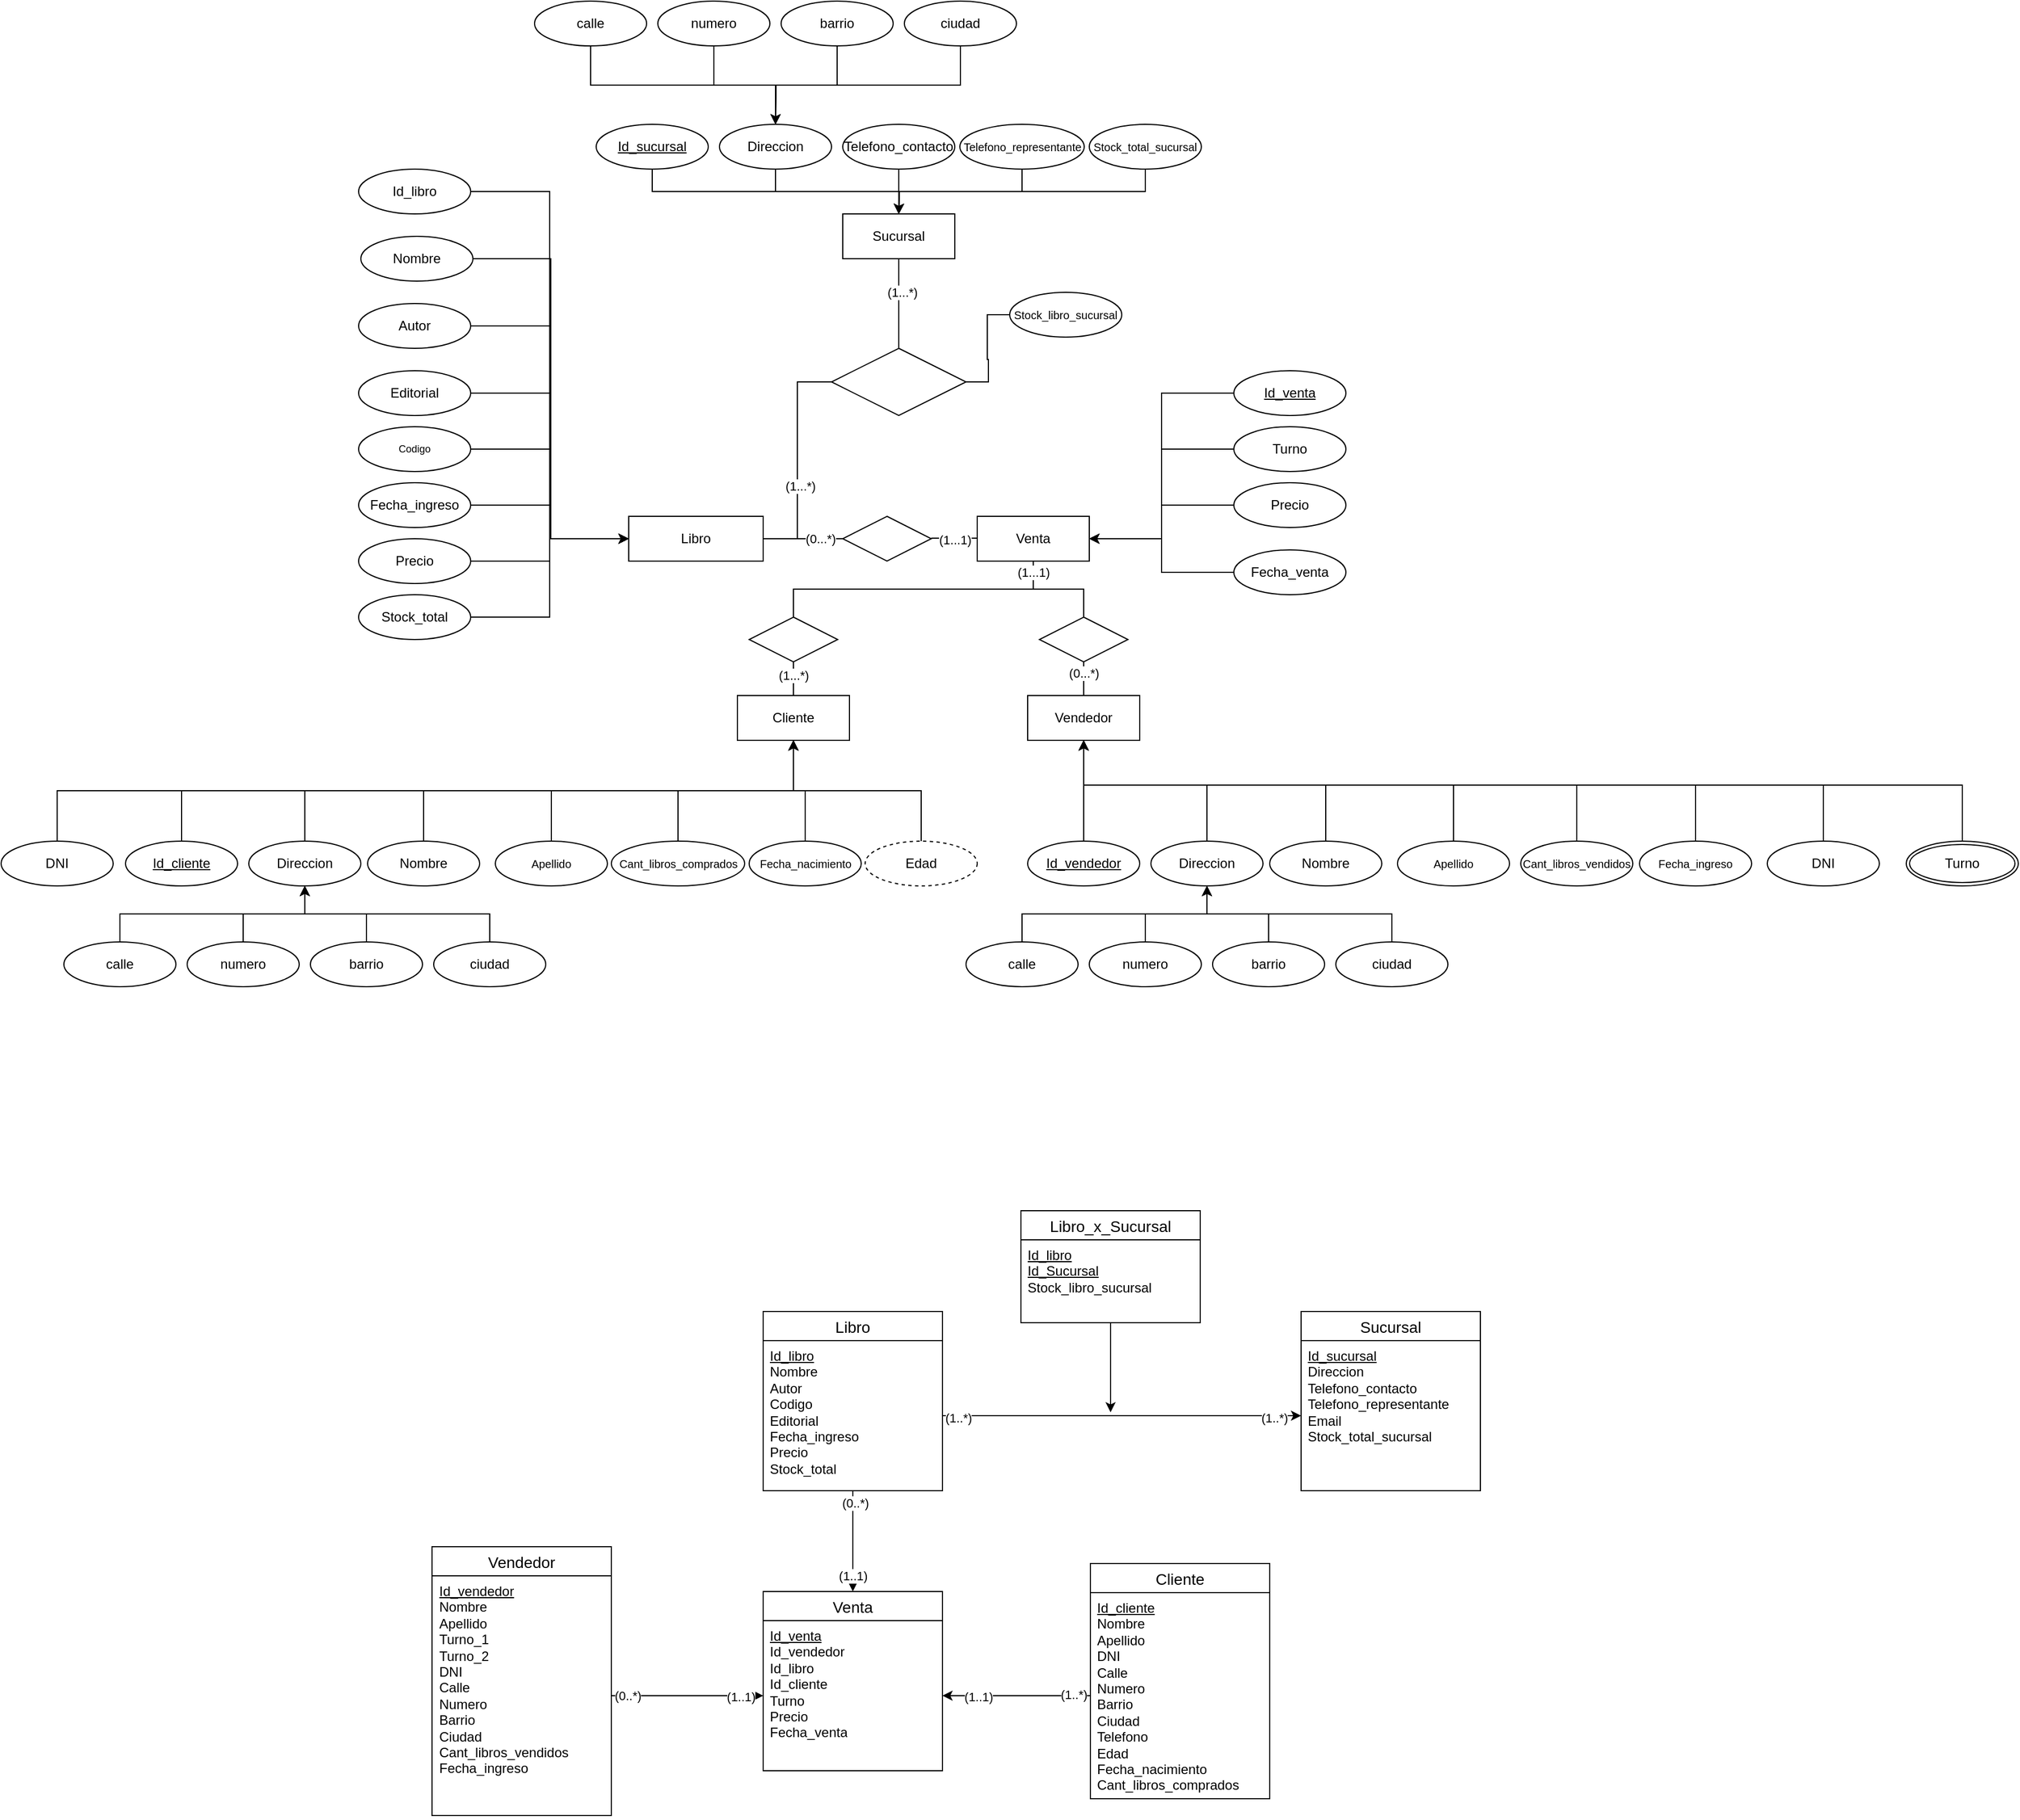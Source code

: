 <mxfile version="21.1.2" type="device">
  <diagram name="Página-1" id="pwqo31lUwQ6JgpZZq_dW">
    <mxGraphModel dx="2867" dy="2161" grid="1" gridSize="10" guides="1" tooltips="1" connect="1" arrows="1" fold="1" page="1" pageScale="1" pageWidth="827" pageHeight="1169" math="0" shadow="0">
      <root>
        <mxCell id="0" />
        <mxCell id="1" parent="0" />
        <mxCell id="98CrJo-8T_qRiIYL15IN-40" style="edgeStyle=orthogonalEdgeStyle;rounded=0;orthogonalLoop=1;jettySize=auto;html=1;entryX=0.5;entryY=0;entryDx=0;entryDy=0;" parent="1" edge="1">
          <mxGeometry relative="1" as="geometry">
            <mxPoint x="410.0" y="350" as="sourcePoint" />
            <mxPoint x="410.0" y="440" as="targetPoint" />
          </mxGeometry>
        </mxCell>
        <mxCell id="98CrJo-8T_qRiIYL15IN-43" value="(0..*)" style="edgeLabel;html=1;align=center;verticalAlign=middle;resizable=0;points=[];" parent="98CrJo-8T_qRiIYL15IN-40" vertex="1" connectable="0">
          <mxGeometry x="-0.756" y="2" relative="1" as="geometry">
            <mxPoint as="offset" />
          </mxGeometry>
        </mxCell>
        <mxCell id="98CrJo-8T_qRiIYL15IN-44" value="(1..1)" style="edgeLabel;html=1;align=center;verticalAlign=middle;resizable=0;points=[];" parent="98CrJo-8T_qRiIYL15IN-40" vertex="1" connectable="0">
          <mxGeometry x="0.682" relative="1" as="geometry">
            <mxPoint as="offset" />
          </mxGeometry>
        </mxCell>
        <mxCell id="98CrJo-8T_qRiIYL15IN-18" value="Libro" style="swimlane;fontStyle=0;childLayout=stackLayout;horizontal=1;startSize=26;horizontalStack=0;resizeParent=1;resizeParentMax=0;resizeLast=0;collapsible=1;marginBottom=0;align=center;fontSize=14;" parent="1" vertex="1">
          <mxGeometry x="330" y="190" width="160" height="160" as="geometry" />
        </mxCell>
        <mxCell id="98CrJo-8T_qRiIYL15IN-19" value="&lt;u&gt;Id_libro&lt;/u&gt;&lt;br&gt;Nombre&lt;br&gt;Autor&lt;br&gt;Codigo&lt;br&gt;Editorial&lt;br&gt;Fecha_ingreso&lt;br&gt;Precio&lt;br&gt;Stock_total" style="text;strokeColor=none;fillColor=none;spacingLeft=4;spacingRight=4;overflow=hidden;rotatable=0;points=[[0,0.5],[1,0.5]];portConstraint=eastwest;fontSize=12;whiteSpace=wrap;html=1;" parent="98CrJo-8T_qRiIYL15IN-18" vertex="1">
          <mxGeometry y="26" width="160" height="134" as="geometry" />
        </mxCell>
        <mxCell id="98CrJo-8T_qRiIYL15IN-23" value="Sucursal" style="swimlane;fontStyle=0;childLayout=stackLayout;horizontal=1;startSize=26;horizontalStack=0;resizeParent=1;resizeParentMax=0;resizeLast=0;collapsible=1;marginBottom=0;align=center;fontSize=14;" parent="1" vertex="1">
          <mxGeometry x="810" y="190" width="160" height="160" as="geometry" />
        </mxCell>
        <mxCell id="98CrJo-8T_qRiIYL15IN-24" value="&lt;u&gt;Id_sucursal&lt;br&gt;&lt;/u&gt;Direccion&lt;br&gt;Telefono_contacto&lt;br&gt;Telefono_representante&lt;br&gt;Email&lt;br&gt;Stock_total_sucursal" style="text;strokeColor=none;fillColor=none;spacingLeft=4;spacingRight=4;overflow=hidden;rotatable=0;points=[[0,0.5],[1,0.5]];portConstraint=eastwest;fontSize=12;whiteSpace=wrap;html=1;" parent="98CrJo-8T_qRiIYL15IN-23" vertex="1">
          <mxGeometry y="26" width="160" height="134" as="geometry" />
        </mxCell>
        <mxCell id="98CrJo-8T_qRiIYL15IN-39" style="edgeStyle=orthogonalEdgeStyle;rounded=0;orthogonalLoop=1;jettySize=auto;html=1;" parent="1" source="98CrJo-8T_qRiIYL15IN-25" edge="1">
          <mxGeometry relative="1" as="geometry">
            <mxPoint x="640" y="280" as="targetPoint" />
          </mxGeometry>
        </mxCell>
        <mxCell id="98CrJo-8T_qRiIYL15IN-25" value="Libro_x_Sucursal" style="swimlane;fontStyle=0;childLayout=stackLayout;horizontal=1;startSize=26;horizontalStack=0;resizeParent=1;resizeParentMax=0;resizeLast=0;collapsible=1;marginBottom=0;align=center;fontSize=14;" parent="1" vertex="1">
          <mxGeometry x="560" y="100" width="160" height="100" as="geometry" />
        </mxCell>
        <mxCell id="98CrJo-8T_qRiIYL15IN-26" value="&lt;u&gt;Id_libro&lt;/u&gt;&lt;br&gt;&lt;u&gt;Id_Sucursal&lt;/u&gt;&lt;br&gt;Stock_libro_sucursal" style="text;strokeColor=none;fillColor=none;spacingLeft=4;spacingRight=4;overflow=hidden;rotatable=0;points=[[0,0.5],[1,0.5]];portConstraint=eastwest;fontSize=12;whiteSpace=wrap;html=1;" parent="98CrJo-8T_qRiIYL15IN-25" vertex="1">
          <mxGeometry y="26" width="160" height="74" as="geometry" />
        </mxCell>
        <mxCell id="98CrJo-8T_qRiIYL15IN-27" style="edgeStyle=orthogonalEdgeStyle;rounded=0;orthogonalLoop=1;jettySize=auto;html=1;exitX=1;exitY=0.5;exitDx=0;exitDy=0;entryX=0;entryY=0.5;entryDx=0;entryDy=0;" parent="1" source="98CrJo-8T_qRiIYL15IN-19" target="98CrJo-8T_qRiIYL15IN-24" edge="1">
          <mxGeometry relative="1" as="geometry" />
        </mxCell>
        <mxCell id="98CrJo-8T_qRiIYL15IN-49" value="(1..*)" style="edgeLabel;html=1;align=center;verticalAlign=middle;resizable=0;points=[];" parent="98CrJo-8T_qRiIYL15IN-27" vertex="1" connectable="0">
          <mxGeometry x="-0.913" y="-2" relative="1" as="geometry">
            <mxPoint as="offset" />
          </mxGeometry>
        </mxCell>
        <mxCell id="98CrJo-8T_qRiIYL15IN-50" value="(1..*)" style="edgeLabel;html=1;align=center;verticalAlign=middle;resizable=0;points=[];" parent="98CrJo-8T_qRiIYL15IN-27" vertex="1" connectable="0">
          <mxGeometry x="0.846" y="-2" relative="1" as="geometry">
            <mxPoint as="offset" />
          </mxGeometry>
        </mxCell>
        <mxCell id="98CrJo-8T_qRiIYL15IN-32" value="Venta" style="swimlane;fontStyle=0;childLayout=stackLayout;horizontal=1;startSize=26;horizontalStack=0;resizeParent=1;resizeParentMax=0;resizeLast=0;collapsible=1;marginBottom=0;align=center;fontSize=14;" parent="1" vertex="1">
          <mxGeometry x="330" y="440" width="160" height="160" as="geometry" />
        </mxCell>
        <mxCell id="98CrJo-8T_qRiIYL15IN-33" value="&lt;u&gt;Id_venta&lt;/u&gt;&lt;br&gt;Id_vendedor&lt;br&gt;Id_libro&lt;br&gt;Id_cliente&lt;br&gt;Turno&lt;br&gt;Precio&lt;br&gt;Fecha_venta" style="text;strokeColor=none;fillColor=none;spacingLeft=4;spacingRight=4;overflow=hidden;rotatable=0;points=[[0,0.5],[1,0.5]];portConstraint=eastwest;fontSize=12;whiteSpace=wrap;html=1;" parent="98CrJo-8T_qRiIYL15IN-32" vertex="1">
          <mxGeometry y="26" width="160" height="134" as="geometry" />
        </mxCell>
        <mxCell id="98CrJo-8T_qRiIYL15IN-34" value="Cliente" style="swimlane;fontStyle=0;childLayout=stackLayout;horizontal=1;startSize=26;horizontalStack=0;resizeParent=1;resizeParentMax=0;resizeLast=0;collapsible=1;marginBottom=0;align=center;fontSize=14;" parent="1" vertex="1">
          <mxGeometry x="622" y="415" width="160" height="210" as="geometry" />
        </mxCell>
        <mxCell id="98CrJo-8T_qRiIYL15IN-35" value="&lt;u&gt;Id_cliente&lt;/u&gt;&lt;br&gt;Nombre&lt;br&gt;Apellido&lt;br&gt;DNI&lt;br&gt;Calle&lt;br style=&quot;border-color: var(--border-color);&quot;&gt;Numero&lt;br style=&quot;border-color: var(--border-color);&quot;&gt;Barrio&lt;br style=&quot;border-color: var(--border-color);&quot;&gt;Ciudad&lt;br&gt;Telefono&lt;br&gt;Edad&lt;br&gt;Fecha_nacimiento&lt;br&gt;Cant_libros_comprados" style="text;strokeColor=none;fillColor=none;spacingLeft=4;spacingRight=4;overflow=hidden;rotatable=0;points=[[0,0.5],[1,0.5]];portConstraint=eastwest;fontSize=12;whiteSpace=wrap;html=1;" parent="98CrJo-8T_qRiIYL15IN-34" vertex="1">
          <mxGeometry y="26" width="160" height="184" as="geometry" />
        </mxCell>
        <mxCell id="98CrJo-8T_qRiIYL15IN-36" value="Vendedor" style="swimlane;fontStyle=0;childLayout=stackLayout;horizontal=1;startSize=26;horizontalStack=0;resizeParent=1;resizeParentMax=0;resizeLast=0;collapsible=1;marginBottom=0;align=center;fontSize=14;" parent="1" vertex="1">
          <mxGeometry x="34.5" y="400" width="160" height="240" as="geometry" />
        </mxCell>
        <mxCell id="98CrJo-8T_qRiIYL15IN-37" value="&lt;u&gt;Id_vendedor&lt;br&gt;&lt;/u&gt;Nombre&lt;br&gt;Apellido&lt;br&gt;Turno_1&lt;br&gt;Turno_2&lt;br&gt;DNI&lt;br&gt;Calle&lt;br&gt;Numero&lt;br&gt;Barrio&lt;br&gt;Ciudad&lt;br&gt;Cant_libros_vendidos&lt;br&gt;Fecha_ingreso" style="text;strokeColor=none;fillColor=none;spacingLeft=4;spacingRight=4;overflow=hidden;rotatable=0;points=[[0,0.5],[1,0.5]];portConstraint=eastwest;fontSize=12;whiteSpace=wrap;html=1;" parent="98CrJo-8T_qRiIYL15IN-36" vertex="1">
          <mxGeometry y="26" width="160" height="214" as="geometry" />
        </mxCell>
        <mxCell id="98CrJo-8T_qRiIYL15IN-41" style="edgeStyle=orthogonalEdgeStyle;rounded=0;orthogonalLoop=1;jettySize=auto;html=1;entryX=1;entryY=0.5;entryDx=0;entryDy=0;" parent="1" source="98CrJo-8T_qRiIYL15IN-35" target="98CrJo-8T_qRiIYL15IN-33" edge="1">
          <mxGeometry relative="1" as="geometry" />
        </mxCell>
        <mxCell id="98CrJo-8T_qRiIYL15IN-45" value="(1..*)" style="edgeLabel;html=1;align=center;verticalAlign=middle;resizable=0;points=[];" parent="98CrJo-8T_qRiIYL15IN-41" vertex="1" connectable="0">
          <mxGeometry x="-0.762" y="-1" relative="1" as="geometry">
            <mxPoint as="offset" />
          </mxGeometry>
        </mxCell>
        <mxCell id="98CrJo-8T_qRiIYL15IN-48" value="(1..1)" style="edgeLabel;html=1;align=center;verticalAlign=middle;resizable=0;points=[];" parent="98CrJo-8T_qRiIYL15IN-41" vertex="1" connectable="0">
          <mxGeometry x="0.699" y="1" relative="1" as="geometry">
            <mxPoint x="12" as="offset" />
          </mxGeometry>
        </mxCell>
        <mxCell id="98CrJo-8T_qRiIYL15IN-42" style="edgeStyle=orthogonalEdgeStyle;rounded=0;orthogonalLoop=1;jettySize=auto;html=1;entryX=0;entryY=0.5;entryDx=0;entryDy=0;" parent="1" source="98CrJo-8T_qRiIYL15IN-37" target="98CrJo-8T_qRiIYL15IN-33" edge="1">
          <mxGeometry relative="1" as="geometry" />
        </mxCell>
        <mxCell id="98CrJo-8T_qRiIYL15IN-46" value="(0..*)" style="edgeLabel;html=1;align=center;verticalAlign=middle;resizable=0;points=[];" parent="98CrJo-8T_qRiIYL15IN-42" vertex="1" connectable="0">
          <mxGeometry x="-0.793" relative="1" as="geometry">
            <mxPoint as="offset" />
          </mxGeometry>
        </mxCell>
        <mxCell id="98CrJo-8T_qRiIYL15IN-47" value="(1..1)" style="edgeLabel;html=1;align=center;verticalAlign=middle;resizable=0;points=[];" parent="98CrJo-8T_qRiIYL15IN-42" vertex="1" connectable="0">
          <mxGeometry x="0.7" y="-1" relative="1" as="geometry">
            <mxPoint as="offset" />
          </mxGeometry>
        </mxCell>
        <mxCell id="98CrJo-8T_qRiIYL15IN-51" style="edgeStyle=orthogonalEdgeStyle;rounded=0;orthogonalLoop=1;jettySize=auto;html=1;exitX=1;exitY=0.5;exitDx=0;exitDy=0;entryX=0;entryY=0.5;entryDx=0;entryDy=0;endArrow=none;endFill=0;" parent="1" source="98CrJo-8T_qRiIYL15IN-55" target="98CrJo-8T_qRiIYL15IN-95" edge="1">
          <mxGeometry relative="1" as="geometry" />
        </mxCell>
        <mxCell id="98CrJo-8T_qRiIYL15IN-52" value="(1...*)" style="edgeLabel;html=1;align=center;verticalAlign=middle;resizable=0;points=[];" parent="98CrJo-8T_qRiIYL15IN-51" vertex="1" connectable="0">
          <mxGeometry x="-0.225" y="-2" relative="1" as="geometry">
            <mxPoint as="offset" />
          </mxGeometry>
        </mxCell>
        <mxCell id="98CrJo-8T_qRiIYL15IN-53" style="edgeStyle=orthogonalEdgeStyle;rounded=0;orthogonalLoop=1;jettySize=auto;html=1;exitX=1;exitY=0.5;exitDx=0;exitDy=0;endArrow=none;endFill=0;" parent="1" source="98CrJo-8T_qRiIYL15IN-55" target="98CrJo-8T_qRiIYL15IN-115" edge="1">
          <mxGeometry relative="1" as="geometry" />
        </mxCell>
        <mxCell id="98CrJo-8T_qRiIYL15IN-54" value="(0...*)" style="edgeLabel;html=1;align=center;verticalAlign=middle;resizable=0;points=[];" parent="98CrJo-8T_qRiIYL15IN-53" vertex="1" connectable="0">
          <mxGeometry x="0.671" y="-2" relative="1" as="geometry">
            <mxPoint x="-9" y="-2" as="offset" />
          </mxGeometry>
        </mxCell>
        <mxCell id="98CrJo-8T_qRiIYL15IN-55" value="Libro" style="rounded=0;whiteSpace=wrap;html=1;" parent="1" vertex="1">
          <mxGeometry x="210" y="-520" width="120" height="40" as="geometry" />
        </mxCell>
        <mxCell id="98CrJo-8T_qRiIYL15IN-56" style="edgeStyle=orthogonalEdgeStyle;rounded=0;orthogonalLoop=1;jettySize=auto;html=1;exitX=1;exitY=0.5;exitDx=0;exitDy=0;entryX=0;entryY=0.5;entryDx=0;entryDy=0;" parent="1" source="98CrJo-8T_qRiIYL15IN-57" target="98CrJo-8T_qRiIYL15IN-55" edge="1">
          <mxGeometry relative="1" as="geometry" />
        </mxCell>
        <mxCell id="98CrJo-8T_qRiIYL15IN-57" value="Nombre" style="ellipse;whiteSpace=wrap;html=1;align=center;" parent="1" vertex="1">
          <mxGeometry x="-29" y="-770" width="100" height="40" as="geometry" />
        </mxCell>
        <mxCell id="98CrJo-8T_qRiIYL15IN-60" style="edgeStyle=orthogonalEdgeStyle;rounded=0;orthogonalLoop=1;jettySize=auto;html=1;exitX=1;exitY=0.5;exitDx=0;exitDy=0;entryX=0;entryY=0.5;entryDx=0;entryDy=0;" parent="1" source="98CrJo-8T_qRiIYL15IN-61" target="98CrJo-8T_qRiIYL15IN-55" edge="1">
          <mxGeometry relative="1" as="geometry" />
        </mxCell>
        <mxCell id="98CrJo-8T_qRiIYL15IN-61" value="Id_libro" style="ellipse;whiteSpace=wrap;html=1;align=center;" parent="1" vertex="1">
          <mxGeometry x="-31" y="-830" width="100" height="40" as="geometry" />
        </mxCell>
        <mxCell id="98CrJo-8T_qRiIYL15IN-62" style="edgeStyle=orthogonalEdgeStyle;rounded=0;orthogonalLoop=1;jettySize=auto;html=1;exitX=1;exitY=0.5;exitDx=0;exitDy=0;entryX=0;entryY=0.5;entryDx=0;entryDy=0;" parent="1" source="98CrJo-8T_qRiIYL15IN-63" target="98CrJo-8T_qRiIYL15IN-55" edge="1">
          <mxGeometry relative="1" as="geometry" />
        </mxCell>
        <mxCell id="98CrJo-8T_qRiIYL15IN-63" value="Autor" style="ellipse;whiteSpace=wrap;html=1;align=center;" parent="1" vertex="1">
          <mxGeometry x="-31" y="-710" width="100" height="40" as="geometry" />
        </mxCell>
        <mxCell id="98CrJo-8T_qRiIYL15IN-64" style="edgeStyle=orthogonalEdgeStyle;rounded=0;orthogonalLoop=1;jettySize=auto;html=1;exitX=1;exitY=0.5;exitDx=0;exitDy=0;" parent="1" source="98CrJo-8T_qRiIYL15IN-65" edge="1">
          <mxGeometry relative="1" as="geometry">
            <mxPoint x="210" y="-500" as="targetPoint" />
            <Array as="points">
              <mxPoint x="140" y="-630" />
              <mxPoint x="140" y="-500" />
            </Array>
          </mxGeometry>
        </mxCell>
        <mxCell id="98CrJo-8T_qRiIYL15IN-65" value="Editorial" style="ellipse;whiteSpace=wrap;html=1;align=center;" parent="1" vertex="1">
          <mxGeometry x="-31" y="-650" width="100" height="40" as="geometry" />
        </mxCell>
        <mxCell id="98CrJo-8T_qRiIYL15IN-66" style="edgeStyle=orthogonalEdgeStyle;rounded=0;orthogonalLoop=1;jettySize=auto;html=1;exitX=1;exitY=0.5;exitDx=0;exitDy=0;entryX=0;entryY=0.5;entryDx=0;entryDy=0;" parent="1" source="98CrJo-8T_qRiIYL15IN-67" target="98CrJo-8T_qRiIYL15IN-55" edge="1">
          <mxGeometry relative="1" as="geometry" />
        </mxCell>
        <mxCell id="98CrJo-8T_qRiIYL15IN-67" value="Codigo" style="ellipse;whiteSpace=wrap;html=1;align=center;fontSize=9;" parent="1" vertex="1">
          <mxGeometry x="-31" y="-600" width="100" height="40" as="geometry" />
        </mxCell>
        <mxCell id="98CrJo-8T_qRiIYL15IN-68" style="edgeStyle=orthogonalEdgeStyle;rounded=0;orthogonalLoop=1;jettySize=auto;html=1;exitX=1;exitY=0.5;exitDx=0;exitDy=0;entryX=0;entryY=0.5;entryDx=0;entryDy=0;" parent="1" source="98CrJo-8T_qRiIYL15IN-69" target="98CrJo-8T_qRiIYL15IN-55" edge="1">
          <mxGeometry relative="1" as="geometry" />
        </mxCell>
        <mxCell id="98CrJo-8T_qRiIYL15IN-69" value="Fecha_ingreso" style="ellipse;whiteSpace=wrap;html=1;align=center;" parent="1" vertex="1">
          <mxGeometry x="-31" y="-550" width="100" height="40" as="geometry" />
        </mxCell>
        <mxCell id="98CrJo-8T_qRiIYL15IN-70" style="edgeStyle=orthogonalEdgeStyle;rounded=0;orthogonalLoop=1;jettySize=auto;html=1;exitX=1;exitY=0.5;exitDx=0;exitDy=0;entryX=0;entryY=0.5;entryDx=0;entryDy=0;" parent="1" source="98CrJo-8T_qRiIYL15IN-71" target="98CrJo-8T_qRiIYL15IN-55" edge="1">
          <mxGeometry relative="1" as="geometry" />
        </mxCell>
        <mxCell id="98CrJo-8T_qRiIYL15IN-71" value="Precio" style="ellipse;whiteSpace=wrap;html=1;align=center;" parent="1" vertex="1">
          <mxGeometry x="-31" y="-500" width="100" height="40" as="geometry" />
        </mxCell>
        <mxCell id="98CrJo-8T_qRiIYL15IN-72" style="edgeStyle=orthogonalEdgeStyle;rounded=0;orthogonalLoop=1;jettySize=auto;html=1;exitX=1;exitY=0.5;exitDx=0;exitDy=0;entryX=0;entryY=0.5;entryDx=0;entryDy=0;" parent="1" source="98CrJo-8T_qRiIYL15IN-73" target="98CrJo-8T_qRiIYL15IN-55" edge="1">
          <mxGeometry relative="1" as="geometry" />
        </mxCell>
        <mxCell id="98CrJo-8T_qRiIYL15IN-73" value="Stock_total" style="ellipse;whiteSpace=wrap;html=1;align=center;" parent="1" vertex="1">
          <mxGeometry x="-31" y="-450" width="100" height="40" as="geometry" />
        </mxCell>
        <mxCell id="98CrJo-8T_qRiIYL15IN-74" style="edgeStyle=orthogonalEdgeStyle;rounded=0;orthogonalLoop=1;jettySize=auto;html=1;exitX=0.5;exitY=1;exitDx=0;exitDy=0;endArrow=none;endFill=0;" parent="1" source="98CrJo-8T_qRiIYL15IN-76" target="98CrJo-8T_qRiIYL15IN-95" edge="1">
          <mxGeometry relative="1" as="geometry" />
        </mxCell>
        <mxCell id="98CrJo-8T_qRiIYL15IN-75" value="(1...*)" style="edgeLabel;html=1;align=center;verticalAlign=middle;resizable=0;points=[];" parent="98CrJo-8T_qRiIYL15IN-74" vertex="1" connectable="0">
          <mxGeometry x="-0.268" y="3" relative="1" as="geometry">
            <mxPoint as="offset" />
          </mxGeometry>
        </mxCell>
        <mxCell id="98CrJo-8T_qRiIYL15IN-76" value="Sucursal" style="whiteSpace=wrap;html=1;align=center;" parent="1" vertex="1">
          <mxGeometry x="401" y="-790" width="100" height="40" as="geometry" />
        </mxCell>
        <mxCell id="98CrJo-8T_qRiIYL15IN-77" style="edgeStyle=orthogonalEdgeStyle;rounded=0;orthogonalLoop=1;jettySize=auto;html=1;exitX=0.5;exitY=1;exitDx=0;exitDy=0;entryX=0.5;entryY=0;entryDx=0;entryDy=0;" parent="1" source="98CrJo-8T_qRiIYL15IN-78" target="98CrJo-8T_qRiIYL15IN-76" edge="1">
          <mxGeometry relative="1" as="geometry" />
        </mxCell>
        <mxCell id="98CrJo-8T_qRiIYL15IN-78" value="Id_sucursal" style="ellipse;whiteSpace=wrap;html=1;align=center;fontStyle=4;" parent="1" vertex="1">
          <mxGeometry x="181" y="-870" width="100" height="40" as="geometry" />
        </mxCell>
        <mxCell id="98CrJo-8T_qRiIYL15IN-79" style="edgeStyle=orthogonalEdgeStyle;rounded=0;orthogonalLoop=1;jettySize=auto;html=1;exitX=0.5;exitY=1;exitDx=0;exitDy=0;" parent="1" source="98CrJo-8T_qRiIYL15IN-80" edge="1">
          <mxGeometry relative="1" as="geometry">
            <mxPoint x="451" y="-790" as="targetPoint" />
          </mxGeometry>
        </mxCell>
        <mxCell id="98CrJo-8T_qRiIYL15IN-80" value="Direccion" style="ellipse;whiteSpace=wrap;html=1;align=center;" parent="1" vertex="1">
          <mxGeometry x="291" y="-870" width="100" height="40" as="geometry" />
        </mxCell>
        <mxCell id="98CrJo-8T_qRiIYL15IN-81" style="edgeStyle=orthogonalEdgeStyle;rounded=0;orthogonalLoop=1;jettySize=auto;html=1;exitX=0.5;exitY=1;exitDx=0;exitDy=0;" parent="1" source="98CrJo-8T_qRiIYL15IN-82" edge="1">
          <mxGeometry relative="1" as="geometry">
            <mxPoint x="451" y="-790" as="targetPoint" />
          </mxGeometry>
        </mxCell>
        <mxCell id="98CrJo-8T_qRiIYL15IN-82" value="Telefono_contacto" style="ellipse;whiteSpace=wrap;html=1;align=center;" parent="1" vertex="1">
          <mxGeometry x="401" y="-870" width="100" height="40" as="geometry" />
        </mxCell>
        <mxCell id="98CrJo-8T_qRiIYL15IN-83" style="edgeStyle=orthogonalEdgeStyle;rounded=0;orthogonalLoop=1;jettySize=auto;html=1;exitX=0.5;exitY=1;exitDx=0;exitDy=0;" parent="1" source="98CrJo-8T_qRiIYL15IN-84" edge="1">
          <mxGeometry relative="1" as="geometry">
            <mxPoint x="451" y="-790" as="targetPoint" />
          </mxGeometry>
        </mxCell>
        <mxCell id="98CrJo-8T_qRiIYL15IN-84" value="Telefono_representante" style="ellipse;whiteSpace=wrap;html=1;align=center;fontSize=10;" parent="1" vertex="1">
          <mxGeometry x="505.5" y="-870" width="111" height="40" as="geometry" />
        </mxCell>
        <mxCell id="98CrJo-8T_qRiIYL15IN-85" style="edgeStyle=orthogonalEdgeStyle;rounded=0;orthogonalLoop=1;jettySize=auto;html=1;exitX=0.5;exitY=1;exitDx=0;exitDy=0;" parent="1" source="98CrJo-8T_qRiIYL15IN-86" edge="1">
          <mxGeometry relative="1" as="geometry">
            <mxPoint x="451" y="-790" as="targetPoint" />
          </mxGeometry>
        </mxCell>
        <mxCell id="98CrJo-8T_qRiIYL15IN-86" value="Stock_total_sucursal" style="ellipse;whiteSpace=wrap;html=1;align=center;fontSize=10;" parent="1" vertex="1">
          <mxGeometry x="621" y="-870" width="100" height="40" as="geometry" />
        </mxCell>
        <mxCell id="98CrJo-8T_qRiIYL15IN-87" style="edgeStyle=orthogonalEdgeStyle;rounded=0;orthogonalLoop=1;jettySize=auto;html=1;exitX=0.5;exitY=1;exitDx=0;exitDy=0;" parent="1" source="98CrJo-8T_qRiIYL15IN-88" target="98CrJo-8T_qRiIYL15IN-80" edge="1">
          <mxGeometry relative="1" as="geometry" />
        </mxCell>
        <mxCell id="98CrJo-8T_qRiIYL15IN-88" value="calle" style="ellipse;whiteSpace=wrap;html=1;align=center;" parent="1" vertex="1">
          <mxGeometry x="126" y="-980" width="100" height="40" as="geometry" />
        </mxCell>
        <mxCell id="98CrJo-8T_qRiIYL15IN-89" style="edgeStyle=orthogonalEdgeStyle;rounded=0;orthogonalLoop=1;jettySize=auto;html=1;exitX=0.5;exitY=1;exitDx=0;exitDy=0;" parent="1" source="98CrJo-8T_qRiIYL15IN-90" edge="1">
          <mxGeometry relative="1" as="geometry">
            <mxPoint x="341" y="-870" as="targetPoint" />
          </mxGeometry>
        </mxCell>
        <mxCell id="98CrJo-8T_qRiIYL15IN-90" value="numero" style="ellipse;whiteSpace=wrap;html=1;align=center;" parent="1" vertex="1">
          <mxGeometry x="236" y="-980" width="100" height="40" as="geometry" />
        </mxCell>
        <mxCell id="98CrJo-8T_qRiIYL15IN-91" style="edgeStyle=orthogonalEdgeStyle;rounded=0;orthogonalLoop=1;jettySize=auto;html=1;exitX=0.5;exitY=1;exitDx=0;exitDy=0;entryX=0.5;entryY=0;entryDx=0;entryDy=0;" parent="1" source="98CrJo-8T_qRiIYL15IN-92" target="98CrJo-8T_qRiIYL15IN-80" edge="1">
          <mxGeometry relative="1" as="geometry">
            <mxPoint x="341" y="-880" as="targetPoint" />
          </mxGeometry>
        </mxCell>
        <mxCell id="98CrJo-8T_qRiIYL15IN-92" value="barrio" style="ellipse;whiteSpace=wrap;html=1;align=center;" parent="1" vertex="1">
          <mxGeometry x="346" y="-980" width="100" height="40" as="geometry" />
        </mxCell>
        <mxCell id="98CrJo-8T_qRiIYL15IN-93" style="edgeStyle=orthogonalEdgeStyle;rounded=0;orthogonalLoop=1;jettySize=auto;html=1;exitX=0.5;exitY=1;exitDx=0;exitDy=0;" parent="1" source="98CrJo-8T_qRiIYL15IN-94" edge="1">
          <mxGeometry relative="1" as="geometry">
            <mxPoint x="341" y="-870" as="targetPoint" />
          </mxGeometry>
        </mxCell>
        <mxCell id="98CrJo-8T_qRiIYL15IN-94" value="ciudad" style="ellipse;whiteSpace=wrap;html=1;align=center;" parent="1" vertex="1">
          <mxGeometry x="456" y="-980" width="100" height="40" as="geometry" />
        </mxCell>
        <mxCell id="98CrJo-8T_qRiIYL15IN-95" value="" style="shape=rhombus;perimeter=rhombusPerimeter;whiteSpace=wrap;html=1;align=center;" parent="1" vertex="1">
          <mxGeometry x="391" y="-670" width="120" height="60" as="geometry" />
        </mxCell>
        <mxCell id="98CrJo-8T_qRiIYL15IN-96" style="edgeStyle=orthogonalEdgeStyle;rounded=0;orthogonalLoop=1;jettySize=auto;html=1;exitX=0;exitY=0.5;exitDx=0;exitDy=0;entryX=1;entryY=0.5;entryDx=0;entryDy=0;endArrow=none;endFill=0;" parent="1" source="98CrJo-8T_qRiIYL15IN-97" target="98CrJo-8T_qRiIYL15IN-95" edge="1">
          <mxGeometry relative="1" as="geometry" />
        </mxCell>
        <mxCell id="98CrJo-8T_qRiIYL15IN-97" value="Stock_libro_sucursal" style="ellipse;whiteSpace=wrap;html=1;align=center;fontSize=10;" parent="1" vertex="1">
          <mxGeometry x="550" y="-720" width="100" height="40" as="geometry" />
        </mxCell>
        <mxCell id="98CrJo-8T_qRiIYL15IN-98" value="Venta" style="whiteSpace=wrap;html=1;align=center;" parent="1" vertex="1">
          <mxGeometry x="521" y="-520" width="100" height="40" as="geometry" />
        </mxCell>
        <mxCell id="98CrJo-8T_qRiIYL15IN-99" style="edgeStyle=orthogonalEdgeStyle;rounded=0;orthogonalLoop=1;jettySize=auto;html=1;exitX=0;exitY=0.5;exitDx=0;exitDy=0;entryX=1;entryY=0.5;entryDx=0;entryDy=0;" parent="1" source="98CrJo-8T_qRiIYL15IN-100" target="98CrJo-8T_qRiIYL15IN-98" edge="1">
          <mxGeometry relative="1" as="geometry" />
        </mxCell>
        <mxCell id="98CrJo-8T_qRiIYL15IN-100" value="Id_venta" style="ellipse;whiteSpace=wrap;html=1;align=center;fontStyle=4;" parent="1" vertex="1">
          <mxGeometry x="750" y="-650" width="100" height="40" as="geometry" />
        </mxCell>
        <mxCell id="98CrJo-8T_qRiIYL15IN-105" style="edgeStyle=orthogonalEdgeStyle;rounded=0;orthogonalLoop=1;jettySize=auto;html=1;exitX=0;exitY=0.5;exitDx=0;exitDy=0;entryX=1;entryY=0.5;entryDx=0;entryDy=0;" parent="1" source="98CrJo-8T_qRiIYL15IN-106" target="98CrJo-8T_qRiIYL15IN-98" edge="1">
          <mxGeometry relative="1" as="geometry" />
        </mxCell>
        <mxCell id="98CrJo-8T_qRiIYL15IN-106" value="Turno" style="ellipse;whiteSpace=wrap;html=1;align=center;" parent="1" vertex="1">
          <mxGeometry x="750" y="-600" width="100" height="40" as="geometry" />
        </mxCell>
        <mxCell id="98CrJo-8T_qRiIYL15IN-107" style="edgeStyle=orthogonalEdgeStyle;rounded=0;orthogonalLoop=1;jettySize=auto;html=1;exitX=0;exitY=0.5;exitDx=0;exitDy=0;entryX=1;entryY=0.5;entryDx=0;entryDy=0;" parent="1" source="98CrJo-8T_qRiIYL15IN-108" target="98CrJo-8T_qRiIYL15IN-98" edge="1">
          <mxGeometry relative="1" as="geometry" />
        </mxCell>
        <mxCell id="98CrJo-8T_qRiIYL15IN-108" value="Precio" style="ellipse;whiteSpace=wrap;html=1;align=center;" parent="1" vertex="1">
          <mxGeometry x="750" y="-550" width="100" height="40" as="geometry" />
        </mxCell>
        <mxCell id="98CrJo-8T_qRiIYL15IN-113" style="edgeStyle=orthogonalEdgeStyle;rounded=0;orthogonalLoop=1;jettySize=auto;html=1;exitX=1;exitY=0.5;exitDx=0;exitDy=0;entryX=0;entryY=0.5;entryDx=0;entryDy=0;endArrow=none;endFill=0;" parent="1" edge="1">
          <mxGeometry relative="1" as="geometry">
            <mxPoint x="480" y="-500.47" as="sourcePoint" />
            <mxPoint x="521" y="-500.47" as="targetPoint" />
            <Array as="points">
              <mxPoint x="500" y="-500.47" />
              <mxPoint x="500" y="-500.47" />
            </Array>
          </mxGeometry>
        </mxCell>
        <mxCell id="98CrJo-8T_qRiIYL15IN-114" value="(1...1)" style="edgeLabel;html=1;align=center;verticalAlign=middle;resizable=0;points=[];" parent="98CrJo-8T_qRiIYL15IN-113" vertex="1" connectable="0">
          <mxGeometry x="0.251" relative="1" as="geometry">
            <mxPoint x="-5" y="1" as="offset" />
          </mxGeometry>
        </mxCell>
        <mxCell id="98CrJo-8T_qRiIYL15IN-115" value="" style="shape=rhombus;perimeter=rhombusPerimeter;whiteSpace=wrap;html=1;align=center;" parent="1" vertex="1">
          <mxGeometry x="401" y="-520" width="79" height="40" as="geometry" />
        </mxCell>
        <mxCell id="98CrJo-8T_qRiIYL15IN-116" style="edgeStyle=orthogonalEdgeStyle;rounded=0;orthogonalLoop=1;jettySize=auto;html=1;exitX=0.5;exitY=0;exitDx=0;exitDy=0;entryX=0.5;entryY=1;entryDx=0;entryDy=0;endArrow=none;endFill=0;" parent="1" source="98CrJo-8T_qRiIYL15IN-118" target="98CrJo-8T_qRiIYL15IN-169" edge="1">
          <mxGeometry relative="1" as="geometry">
            <Array as="points">
              <mxPoint x="357" y="-380" />
              <mxPoint x="357" y="-380" />
            </Array>
          </mxGeometry>
        </mxCell>
        <mxCell id="98CrJo-8T_qRiIYL15IN-117" value="(1...*)" style="edgeLabel;html=1;align=center;verticalAlign=middle;resizable=0;points=[];" parent="98CrJo-8T_qRiIYL15IN-116" vertex="1" connectable="0">
          <mxGeometry x="0.249" relative="1" as="geometry">
            <mxPoint as="offset" />
          </mxGeometry>
        </mxCell>
        <mxCell id="98CrJo-8T_qRiIYL15IN-118" value="Cliente" style="whiteSpace=wrap;html=1;align=center;" parent="1" vertex="1">
          <mxGeometry x="307" y="-360" width="100" height="40" as="geometry" />
        </mxCell>
        <mxCell id="98CrJo-8T_qRiIYL15IN-119" style="edgeStyle=orthogonalEdgeStyle;rounded=0;orthogonalLoop=1;jettySize=auto;html=1;exitX=0.5;exitY=0;exitDx=0;exitDy=0;entryX=0.5;entryY=1;entryDx=0;entryDy=0;" parent="1" source="98CrJo-8T_qRiIYL15IN-120" target="98CrJo-8T_qRiIYL15IN-118" edge="1">
          <mxGeometry relative="1" as="geometry" />
        </mxCell>
        <mxCell id="98CrJo-8T_qRiIYL15IN-120" value="Id_cliente" style="ellipse;whiteSpace=wrap;html=1;align=center;fontStyle=4;" parent="1" vertex="1">
          <mxGeometry x="-239" y="-230" width="100" height="40" as="geometry" />
        </mxCell>
        <mxCell id="98CrJo-8T_qRiIYL15IN-121" style="edgeStyle=orthogonalEdgeStyle;rounded=0;orthogonalLoop=1;jettySize=auto;html=1;exitX=0.5;exitY=0;exitDx=0;exitDy=0;entryX=0.5;entryY=1;entryDx=0;entryDy=0;" parent="1" source="98CrJo-8T_qRiIYL15IN-122" target="98CrJo-8T_qRiIYL15IN-118" edge="1">
          <mxGeometry relative="1" as="geometry" />
        </mxCell>
        <mxCell id="98CrJo-8T_qRiIYL15IN-122" value="Direccion" style="ellipse;whiteSpace=wrap;html=1;align=center;" parent="1" vertex="1">
          <mxGeometry x="-129" y="-230" width="100" height="40" as="geometry" />
        </mxCell>
        <mxCell id="98CrJo-8T_qRiIYL15IN-123" style="edgeStyle=orthogonalEdgeStyle;rounded=0;orthogonalLoop=1;jettySize=auto;html=1;exitX=0.5;exitY=0;exitDx=0;exitDy=0;entryX=0.5;entryY=1;entryDx=0;entryDy=0;" parent="1" source="98CrJo-8T_qRiIYL15IN-124" target="98CrJo-8T_qRiIYL15IN-118" edge="1">
          <mxGeometry relative="1" as="geometry" />
        </mxCell>
        <mxCell id="98CrJo-8T_qRiIYL15IN-124" value="Nombre" style="ellipse;whiteSpace=wrap;html=1;align=center;" parent="1" vertex="1">
          <mxGeometry x="-23" y="-230" width="100" height="40" as="geometry" />
        </mxCell>
        <mxCell id="98CrJo-8T_qRiIYL15IN-125" style="edgeStyle=orthogonalEdgeStyle;rounded=0;orthogonalLoop=1;jettySize=auto;html=1;exitX=0.5;exitY=0;exitDx=0;exitDy=0;entryX=0.5;entryY=1;entryDx=0;entryDy=0;" parent="1" source="98CrJo-8T_qRiIYL15IN-126" target="98CrJo-8T_qRiIYL15IN-118" edge="1">
          <mxGeometry relative="1" as="geometry" />
        </mxCell>
        <mxCell id="98CrJo-8T_qRiIYL15IN-126" value="Apellido" style="ellipse;whiteSpace=wrap;html=1;align=center;fontSize=10;" parent="1" vertex="1">
          <mxGeometry x="91" y="-230" width="100" height="40" as="geometry" />
        </mxCell>
        <mxCell id="98CrJo-8T_qRiIYL15IN-127" style="edgeStyle=orthogonalEdgeStyle;rounded=0;orthogonalLoop=1;jettySize=auto;html=1;exitX=0.5;exitY=0;exitDx=0;exitDy=0;entryX=0.5;entryY=1;entryDx=0;entryDy=0;" parent="1" source="98CrJo-8T_qRiIYL15IN-128" target="98CrJo-8T_qRiIYL15IN-118" edge="1">
          <mxGeometry relative="1" as="geometry" />
        </mxCell>
        <mxCell id="98CrJo-8T_qRiIYL15IN-128" value="Cant_libros_comprados" style="ellipse;whiteSpace=wrap;html=1;align=center;fontSize=10;" parent="1" vertex="1">
          <mxGeometry x="194.5" y="-230" width="119" height="40" as="geometry" />
        </mxCell>
        <mxCell id="98CrJo-8T_qRiIYL15IN-129" style="edgeStyle=orthogonalEdgeStyle;rounded=0;orthogonalLoop=1;jettySize=auto;html=1;exitX=0.5;exitY=0;exitDx=0;exitDy=0;" parent="1" source="98CrJo-8T_qRiIYL15IN-130" target="98CrJo-8T_qRiIYL15IN-122" edge="1">
          <mxGeometry relative="1" as="geometry" />
        </mxCell>
        <mxCell id="98CrJo-8T_qRiIYL15IN-130" value="calle" style="ellipse;whiteSpace=wrap;html=1;align=center;" parent="1" vertex="1">
          <mxGeometry x="-294" y="-140" width="100" height="40" as="geometry" />
        </mxCell>
        <mxCell id="98CrJo-8T_qRiIYL15IN-131" style="edgeStyle=orthogonalEdgeStyle;rounded=0;orthogonalLoop=1;jettySize=auto;html=1;exitX=0.5;exitY=0;exitDx=0;exitDy=0;entryX=0.5;entryY=1;entryDx=0;entryDy=0;" parent="1" source="98CrJo-8T_qRiIYL15IN-132" target="98CrJo-8T_qRiIYL15IN-122" edge="1">
          <mxGeometry relative="1" as="geometry" />
        </mxCell>
        <mxCell id="98CrJo-8T_qRiIYL15IN-132" value="numero" style="ellipse;whiteSpace=wrap;html=1;align=center;" parent="1" vertex="1">
          <mxGeometry x="-184" y="-140" width="100" height="40" as="geometry" />
        </mxCell>
        <mxCell id="98CrJo-8T_qRiIYL15IN-133" style="edgeStyle=orthogonalEdgeStyle;rounded=0;orthogonalLoop=1;jettySize=auto;html=1;exitX=0.5;exitY=0;exitDx=0;exitDy=0;" parent="1" source="98CrJo-8T_qRiIYL15IN-134" target="98CrJo-8T_qRiIYL15IN-122" edge="1">
          <mxGeometry relative="1" as="geometry" />
        </mxCell>
        <mxCell id="98CrJo-8T_qRiIYL15IN-134" value="barrio" style="ellipse;whiteSpace=wrap;html=1;align=center;" parent="1" vertex="1">
          <mxGeometry x="-74" y="-140" width="100" height="40" as="geometry" />
        </mxCell>
        <mxCell id="98CrJo-8T_qRiIYL15IN-135" style="edgeStyle=orthogonalEdgeStyle;rounded=0;orthogonalLoop=1;jettySize=auto;html=1;exitX=0.5;exitY=0;exitDx=0;exitDy=0;entryX=0.5;entryY=1;entryDx=0;entryDy=0;" parent="1" source="98CrJo-8T_qRiIYL15IN-136" target="98CrJo-8T_qRiIYL15IN-122" edge="1">
          <mxGeometry relative="1" as="geometry" />
        </mxCell>
        <mxCell id="98CrJo-8T_qRiIYL15IN-136" value="ciudad" style="ellipse;whiteSpace=wrap;html=1;align=center;" parent="1" vertex="1">
          <mxGeometry x="36" y="-140" width="100" height="40" as="geometry" />
        </mxCell>
        <mxCell id="98CrJo-8T_qRiIYL15IN-137" style="edgeStyle=orthogonalEdgeStyle;rounded=0;orthogonalLoop=1;jettySize=auto;html=1;exitX=0.5;exitY=0;exitDx=0;exitDy=0;entryX=0.5;entryY=1;entryDx=0;entryDy=0;" parent="1" source="98CrJo-8T_qRiIYL15IN-138" target="98CrJo-8T_qRiIYL15IN-118" edge="1">
          <mxGeometry relative="1" as="geometry" />
        </mxCell>
        <mxCell id="98CrJo-8T_qRiIYL15IN-138" value="Fecha_nacimiento" style="ellipse;whiteSpace=wrap;html=1;align=center;fontSize=10;" parent="1" vertex="1">
          <mxGeometry x="317.5" y="-230" width="100" height="40" as="geometry" />
        </mxCell>
        <mxCell id="98CrJo-8T_qRiIYL15IN-139" style="edgeStyle=orthogonalEdgeStyle;rounded=0;orthogonalLoop=1;jettySize=auto;html=1;exitX=0.5;exitY=0;exitDx=0;exitDy=0;entryX=0.5;entryY=1;entryDx=0;entryDy=0;" parent="1" source="98CrJo-8T_qRiIYL15IN-140" target="98CrJo-8T_qRiIYL15IN-118" edge="1">
          <mxGeometry relative="1" as="geometry" />
        </mxCell>
        <mxCell id="98CrJo-8T_qRiIYL15IN-140" value="Edad" style="ellipse;whiteSpace=wrap;html=1;align=center;dashed=1;" parent="1" vertex="1">
          <mxGeometry x="421" y="-230" width="100" height="40" as="geometry" />
        </mxCell>
        <mxCell id="98CrJo-8T_qRiIYL15IN-141" style="edgeStyle=orthogonalEdgeStyle;rounded=0;orthogonalLoop=1;jettySize=auto;html=1;exitX=0.5;exitY=0;exitDx=0;exitDy=0;entryX=0.5;entryY=1;entryDx=0;entryDy=0;endArrow=none;endFill=0;" parent="1" source="98CrJo-8T_qRiIYL15IN-143" target="98CrJo-8T_qRiIYL15IN-172" edge="1">
          <mxGeometry relative="1" as="geometry">
            <Array as="points">
              <mxPoint x="616" y="-370" />
              <mxPoint x="616" y="-370" />
            </Array>
          </mxGeometry>
        </mxCell>
        <mxCell id="98CrJo-8T_qRiIYL15IN-142" value="(0...*)" style="edgeLabel;html=1;align=center;verticalAlign=middle;resizable=0;points=[];" parent="98CrJo-8T_qRiIYL15IN-141" vertex="1" connectable="0">
          <mxGeometry x="-0.267" relative="1" as="geometry">
            <mxPoint y="-9" as="offset" />
          </mxGeometry>
        </mxCell>
        <mxCell id="98CrJo-8T_qRiIYL15IN-143" value="Vendedor" style="whiteSpace=wrap;html=1;align=center;" parent="1" vertex="1">
          <mxGeometry x="566" y="-360" width="100" height="40" as="geometry" />
        </mxCell>
        <mxCell id="98CrJo-8T_qRiIYL15IN-144" style="edgeStyle=orthogonalEdgeStyle;rounded=0;orthogonalLoop=1;jettySize=auto;html=1;exitX=0.5;exitY=0;exitDx=0;exitDy=0;entryX=0.5;entryY=1;entryDx=0;entryDy=0;" parent="1" source="98CrJo-8T_qRiIYL15IN-145" target="98CrJo-8T_qRiIYL15IN-143" edge="1">
          <mxGeometry relative="1" as="geometry" />
        </mxCell>
        <mxCell id="98CrJo-8T_qRiIYL15IN-145" value="Id_vendedor" style="ellipse;whiteSpace=wrap;html=1;align=center;fontStyle=4;" parent="1" vertex="1">
          <mxGeometry x="566" y="-230" width="100" height="40" as="geometry" />
        </mxCell>
        <mxCell id="98CrJo-8T_qRiIYL15IN-146" style="edgeStyle=orthogonalEdgeStyle;rounded=0;orthogonalLoop=1;jettySize=auto;html=1;exitX=0.5;exitY=0;exitDx=0;exitDy=0;entryX=0.5;entryY=1;entryDx=0;entryDy=0;" parent="1" source="98CrJo-8T_qRiIYL15IN-147" target="98CrJo-8T_qRiIYL15IN-143" edge="1">
          <mxGeometry relative="1" as="geometry">
            <Array as="points">
              <mxPoint x="726" y="-280" />
              <mxPoint x="616" y="-280" />
            </Array>
          </mxGeometry>
        </mxCell>
        <mxCell id="98CrJo-8T_qRiIYL15IN-147" value="Direccion" style="ellipse;whiteSpace=wrap;html=1;align=center;" parent="1" vertex="1">
          <mxGeometry x="676" y="-230" width="100" height="40" as="geometry" />
        </mxCell>
        <mxCell id="98CrJo-8T_qRiIYL15IN-148" style="edgeStyle=orthogonalEdgeStyle;rounded=0;orthogonalLoop=1;jettySize=auto;html=1;exitX=0.5;exitY=0;exitDx=0;exitDy=0;entryX=0.5;entryY=1;entryDx=0;entryDy=0;" parent="1" source="98CrJo-8T_qRiIYL15IN-149" target="98CrJo-8T_qRiIYL15IN-143" edge="1">
          <mxGeometry relative="1" as="geometry">
            <Array as="points">
              <mxPoint x="832" y="-280" />
              <mxPoint x="616" y="-280" />
            </Array>
          </mxGeometry>
        </mxCell>
        <mxCell id="98CrJo-8T_qRiIYL15IN-149" value="Nombre" style="ellipse;whiteSpace=wrap;html=1;align=center;" parent="1" vertex="1">
          <mxGeometry x="782" y="-230" width="100" height="40" as="geometry" />
        </mxCell>
        <mxCell id="98CrJo-8T_qRiIYL15IN-150" style="edgeStyle=orthogonalEdgeStyle;rounded=0;orthogonalLoop=1;jettySize=auto;html=1;exitX=0.5;exitY=0;exitDx=0;exitDy=0;entryX=0.5;entryY=1;entryDx=0;entryDy=0;" parent="1" source="98CrJo-8T_qRiIYL15IN-151" target="98CrJo-8T_qRiIYL15IN-143" edge="1">
          <mxGeometry relative="1" as="geometry">
            <Array as="points">
              <mxPoint x="946" y="-280" />
              <mxPoint x="616" y="-280" />
            </Array>
          </mxGeometry>
        </mxCell>
        <mxCell id="98CrJo-8T_qRiIYL15IN-151" value="Apellido" style="ellipse;whiteSpace=wrap;html=1;align=center;fontSize=10;" parent="1" vertex="1">
          <mxGeometry x="896" y="-230" width="100" height="40" as="geometry" />
        </mxCell>
        <mxCell id="98CrJo-8T_qRiIYL15IN-152" style="edgeStyle=orthogonalEdgeStyle;rounded=0;orthogonalLoop=1;jettySize=auto;html=1;exitX=0.5;exitY=0;exitDx=0;exitDy=0;entryX=0.5;entryY=1;entryDx=0;entryDy=0;" parent="1" source="98CrJo-8T_qRiIYL15IN-153" target="98CrJo-8T_qRiIYL15IN-143" edge="1">
          <mxGeometry relative="1" as="geometry">
            <Array as="points">
              <mxPoint x="1056" y="-280" />
              <mxPoint x="616" y="-280" />
            </Array>
          </mxGeometry>
        </mxCell>
        <mxCell id="98CrJo-8T_qRiIYL15IN-153" value="Cant_libros_vendidos" style="ellipse;whiteSpace=wrap;html=1;align=center;fontSize=10;" parent="1" vertex="1">
          <mxGeometry x="1006" y="-230" width="100" height="40" as="geometry" />
        </mxCell>
        <mxCell id="98CrJo-8T_qRiIYL15IN-154" style="edgeStyle=orthogonalEdgeStyle;rounded=0;orthogonalLoop=1;jettySize=auto;html=1;exitX=0.5;exitY=0;exitDx=0;exitDy=0;" parent="1" source="98CrJo-8T_qRiIYL15IN-155" target="98CrJo-8T_qRiIYL15IN-147" edge="1">
          <mxGeometry relative="1" as="geometry" />
        </mxCell>
        <mxCell id="98CrJo-8T_qRiIYL15IN-155" value="calle" style="ellipse;whiteSpace=wrap;html=1;align=center;" parent="1" vertex="1">
          <mxGeometry x="511" y="-140" width="100" height="40" as="geometry" />
        </mxCell>
        <mxCell id="98CrJo-8T_qRiIYL15IN-156" style="edgeStyle=orthogonalEdgeStyle;rounded=0;orthogonalLoop=1;jettySize=auto;html=1;exitX=0.5;exitY=0;exitDx=0;exitDy=0;entryX=0.5;entryY=1;entryDx=0;entryDy=0;" parent="1" source="98CrJo-8T_qRiIYL15IN-157" target="98CrJo-8T_qRiIYL15IN-147" edge="1">
          <mxGeometry relative="1" as="geometry" />
        </mxCell>
        <mxCell id="98CrJo-8T_qRiIYL15IN-157" value="numero" style="ellipse;whiteSpace=wrap;html=1;align=center;" parent="1" vertex="1">
          <mxGeometry x="621" y="-140" width="100" height="40" as="geometry" />
        </mxCell>
        <mxCell id="98CrJo-8T_qRiIYL15IN-158" style="edgeStyle=orthogonalEdgeStyle;rounded=0;orthogonalLoop=1;jettySize=auto;html=1;exitX=0.5;exitY=0;exitDx=0;exitDy=0;" parent="1" source="98CrJo-8T_qRiIYL15IN-159" target="98CrJo-8T_qRiIYL15IN-147" edge="1">
          <mxGeometry relative="1" as="geometry" />
        </mxCell>
        <mxCell id="98CrJo-8T_qRiIYL15IN-159" value="barrio" style="ellipse;whiteSpace=wrap;html=1;align=center;" parent="1" vertex="1">
          <mxGeometry x="731" y="-140" width="100" height="40" as="geometry" />
        </mxCell>
        <mxCell id="98CrJo-8T_qRiIYL15IN-160" style="edgeStyle=orthogonalEdgeStyle;rounded=0;orthogonalLoop=1;jettySize=auto;html=1;exitX=0.5;exitY=0;exitDx=0;exitDy=0;entryX=0.5;entryY=1;entryDx=0;entryDy=0;" parent="1" source="98CrJo-8T_qRiIYL15IN-161" target="98CrJo-8T_qRiIYL15IN-147" edge="1">
          <mxGeometry relative="1" as="geometry" />
        </mxCell>
        <mxCell id="98CrJo-8T_qRiIYL15IN-161" value="ciudad" style="ellipse;whiteSpace=wrap;html=1;align=center;" parent="1" vertex="1">
          <mxGeometry x="841" y="-140" width="100" height="40" as="geometry" />
        </mxCell>
        <mxCell id="98CrJo-8T_qRiIYL15IN-162" style="edgeStyle=orthogonalEdgeStyle;rounded=0;orthogonalLoop=1;jettySize=auto;html=1;exitX=0.5;exitY=0;exitDx=0;exitDy=0;entryX=0.5;entryY=1;entryDx=0;entryDy=0;" parent="1" source="98CrJo-8T_qRiIYL15IN-163" target="98CrJo-8T_qRiIYL15IN-143" edge="1">
          <mxGeometry relative="1" as="geometry">
            <Array as="points">
              <mxPoint x="1162" y="-280" />
              <mxPoint x="616" y="-280" />
            </Array>
          </mxGeometry>
        </mxCell>
        <mxCell id="98CrJo-8T_qRiIYL15IN-163" value="Fecha_ingreso" style="ellipse;whiteSpace=wrap;html=1;align=center;fontSize=10;" parent="1" vertex="1">
          <mxGeometry x="1112" y="-230" width="100" height="40" as="geometry" />
        </mxCell>
        <mxCell id="98CrJo-8T_qRiIYL15IN-164" style="edgeStyle=orthogonalEdgeStyle;rounded=0;orthogonalLoop=1;jettySize=auto;html=1;exitX=0.5;exitY=0;exitDx=0;exitDy=0;entryX=0.5;entryY=1;entryDx=0;entryDy=0;" parent="1" source="98CrJo-8T_qRiIYL15IN-165" target="98CrJo-8T_qRiIYL15IN-143" edge="1">
          <mxGeometry relative="1" as="geometry">
            <Array as="points">
              <mxPoint x="1276" y="-280" />
              <mxPoint x="616" y="-280" />
            </Array>
          </mxGeometry>
        </mxCell>
        <mxCell id="98CrJo-8T_qRiIYL15IN-165" value="DNI" style="ellipse;whiteSpace=wrap;html=1;align=center;" parent="1" vertex="1">
          <mxGeometry x="1226" y="-230" width="100" height="40" as="geometry" />
        </mxCell>
        <mxCell id="98CrJo-8T_qRiIYL15IN-166" style="edgeStyle=orthogonalEdgeStyle;rounded=0;orthogonalLoop=1;jettySize=auto;html=1;exitX=0.5;exitY=0;exitDx=0;exitDy=0;" parent="1" source="98CrJo-8T_qRiIYL15IN-167" target="98CrJo-8T_qRiIYL15IN-118" edge="1">
          <mxGeometry relative="1" as="geometry">
            <mxPoint x="140" y="-280" as="targetPoint" />
          </mxGeometry>
        </mxCell>
        <mxCell id="98CrJo-8T_qRiIYL15IN-167" value="DNI" style="ellipse;whiteSpace=wrap;html=1;align=center;" parent="1" vertex="1">
          <mxGeometry x="-350" y="-230" width="100" height="40" as="geometry" />
        </mxCell>
        <mxCell id="98CrJo-8T_qRiIYL15IN-168" style="edgeStyle=orthogonalEdgeStyle;rounded=0;orthogonalLoop=1;jettySize=auto;html=1;exitX=0.5;exitY=0;exitDx=0;exitDy=0;entryX=0.5;entryY=1;entryDx=0;entryDy=0;endArrow=none;endFill=0;" parent="1" source="98CrJo-8T_qRiIYL15IN-169" target="98CrJo-8T_qRiIYL15IN-98" edge="1">
          <mxGeometry relative="1" as="geometry" />
        </mxCell>
        <mxCell id="98CrJo-8T_qRiIYL15IN-169" value="" style="shape=rhombus;perimeter=rhombusPerimeter;whiteSpace=wrap;html=1;align=center;" parent="1" vertex="1">
          <mxGeometry x="317.5" y="-430" width="79" height="40" as="geometry" />
        </mxCell>
        <mxCell id="98CrJo-8T_qRiIYL15IN-170" style="edgeStyle=orthogonalEdgeStyle;rounded=0;orthogonalLoop=1;jettySize=auto;html=1;exitX=0.5;exitY=0;exitDx=0;exitDy=0;entryX=0.5;entryY=1;entryDx=0;entryDy=0;endArrow=none;endFill=0;" parent="1" source="98CrJo-8T_qRiIYL15IN-172" target="98CrJo-8T_qRiIYL15IN-98" edge="1">
          <mxGeometry relative="1" as="geometry" />
        </mxCell>
        <mxCell id="98CrJo-8T_qRiIYL15IN-171" value="(1...1)" style="edgeLabel;html=1;align=center;verticalAlign=middle;resizable=0;points=[];" parent="98CrJo-8T_qRiIYL15IN-170" vertex="1" connectable="0">
          <mxGeometry x="0.577" y="-2" relative="1" as="geometry">
            <mxPoint x="-2" y="-10" as="offset" />
          </mxGeometry>
        </mxCell>
        <mxCell id="98CrJo-8T_qRiIYL15IN-172" value="" style="shape=rhombus;perimeter=rhombusPerimeter;whiteSpace=wrap;html=1;align=center;" parent="1" vertex="1">
          <mxGeometry x="576.5" y="-430" width="79" height="40" as="geometry" />
        </mxCell>
        <mxCell id="98CrJo-8T_qRiIYL15IN-174" style="edgeStyle=orthogonalEdgeStyle;rounded=0;orthogonalLoop=1;jettySize=auto;html=1;entryX=1;entryY=0.5;entryDx=0;entryDy=0;" parent="1" source="98CrJo-8T_qRiIYL15IN-173" target="98CrJo-8T_qRiIYL15IN-98" edge="1">
          <mxGeometry relative="1" as="geometry" />
        </mxCell>
        <mxCell id="98CrJo-8T_qRiIYL15IN-173" value="Fecha_venta" style="ellipse;whiteSpace=wrap;html=1;align=center;" parent="1" vertex="1">
          <mxGeometry x="750" y="-490" width="100" height="40" as="geometry" />
        </mxCell>
        <mxCell id="98CrJo-8T_qRiIYL15IN-185" style="edgeStyle=orthogonalEdgeStyle;rounded=0;orthogonalLoop=1;jettySize=auto;html=1;entryX=0.5;entryY=1;entryDx=0;entryDy=0;" parent="1" source="98CrJo-8T_qRiIYL15IN-177" target="98CrJo-8T_qRiIYL15IN-143" edge="1">
          <mxGeometry relative="1" as="geometry">
            <Array as="points">
              <mxPoint x="1400" y="-280" />
              <mxPoint x="616" y="-280" />
            </Array>
          </mxGeometry>
        </mxCell>
        <mxCell id="98CrJo-8T_qRiIYL15IN-177" value="Turno" style="ellipse;shape=doubleEllipse;margin=3;whiteSpace=wrap;html=1;align=center;" parent="1" vertex="1">
          <mxGeometry x="1350" y="-230" width="100" height="40" as="geometry" />
        </mxCell>
      </root>
    </mxGraphModel>
  </diagram>
</mxfile>

